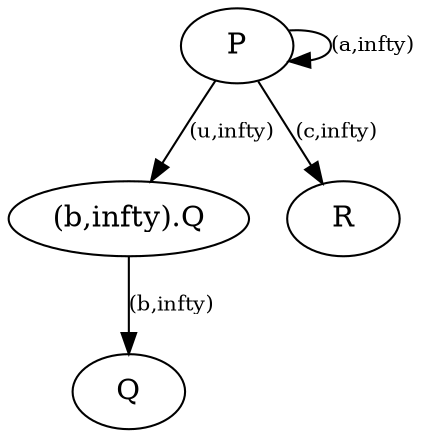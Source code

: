 digraph P{
"P" -> "P" [label="(a,infty)" fontsize=10]
"P" -> "(b,infty).Q" [label="(u,infty)" fontsize=10]
"(b,infty).Q" -> "Q" [label="(b,infty)" fontsize=10]
"P" -> "R" [label="(c,infty)" fontsize=10]
}
